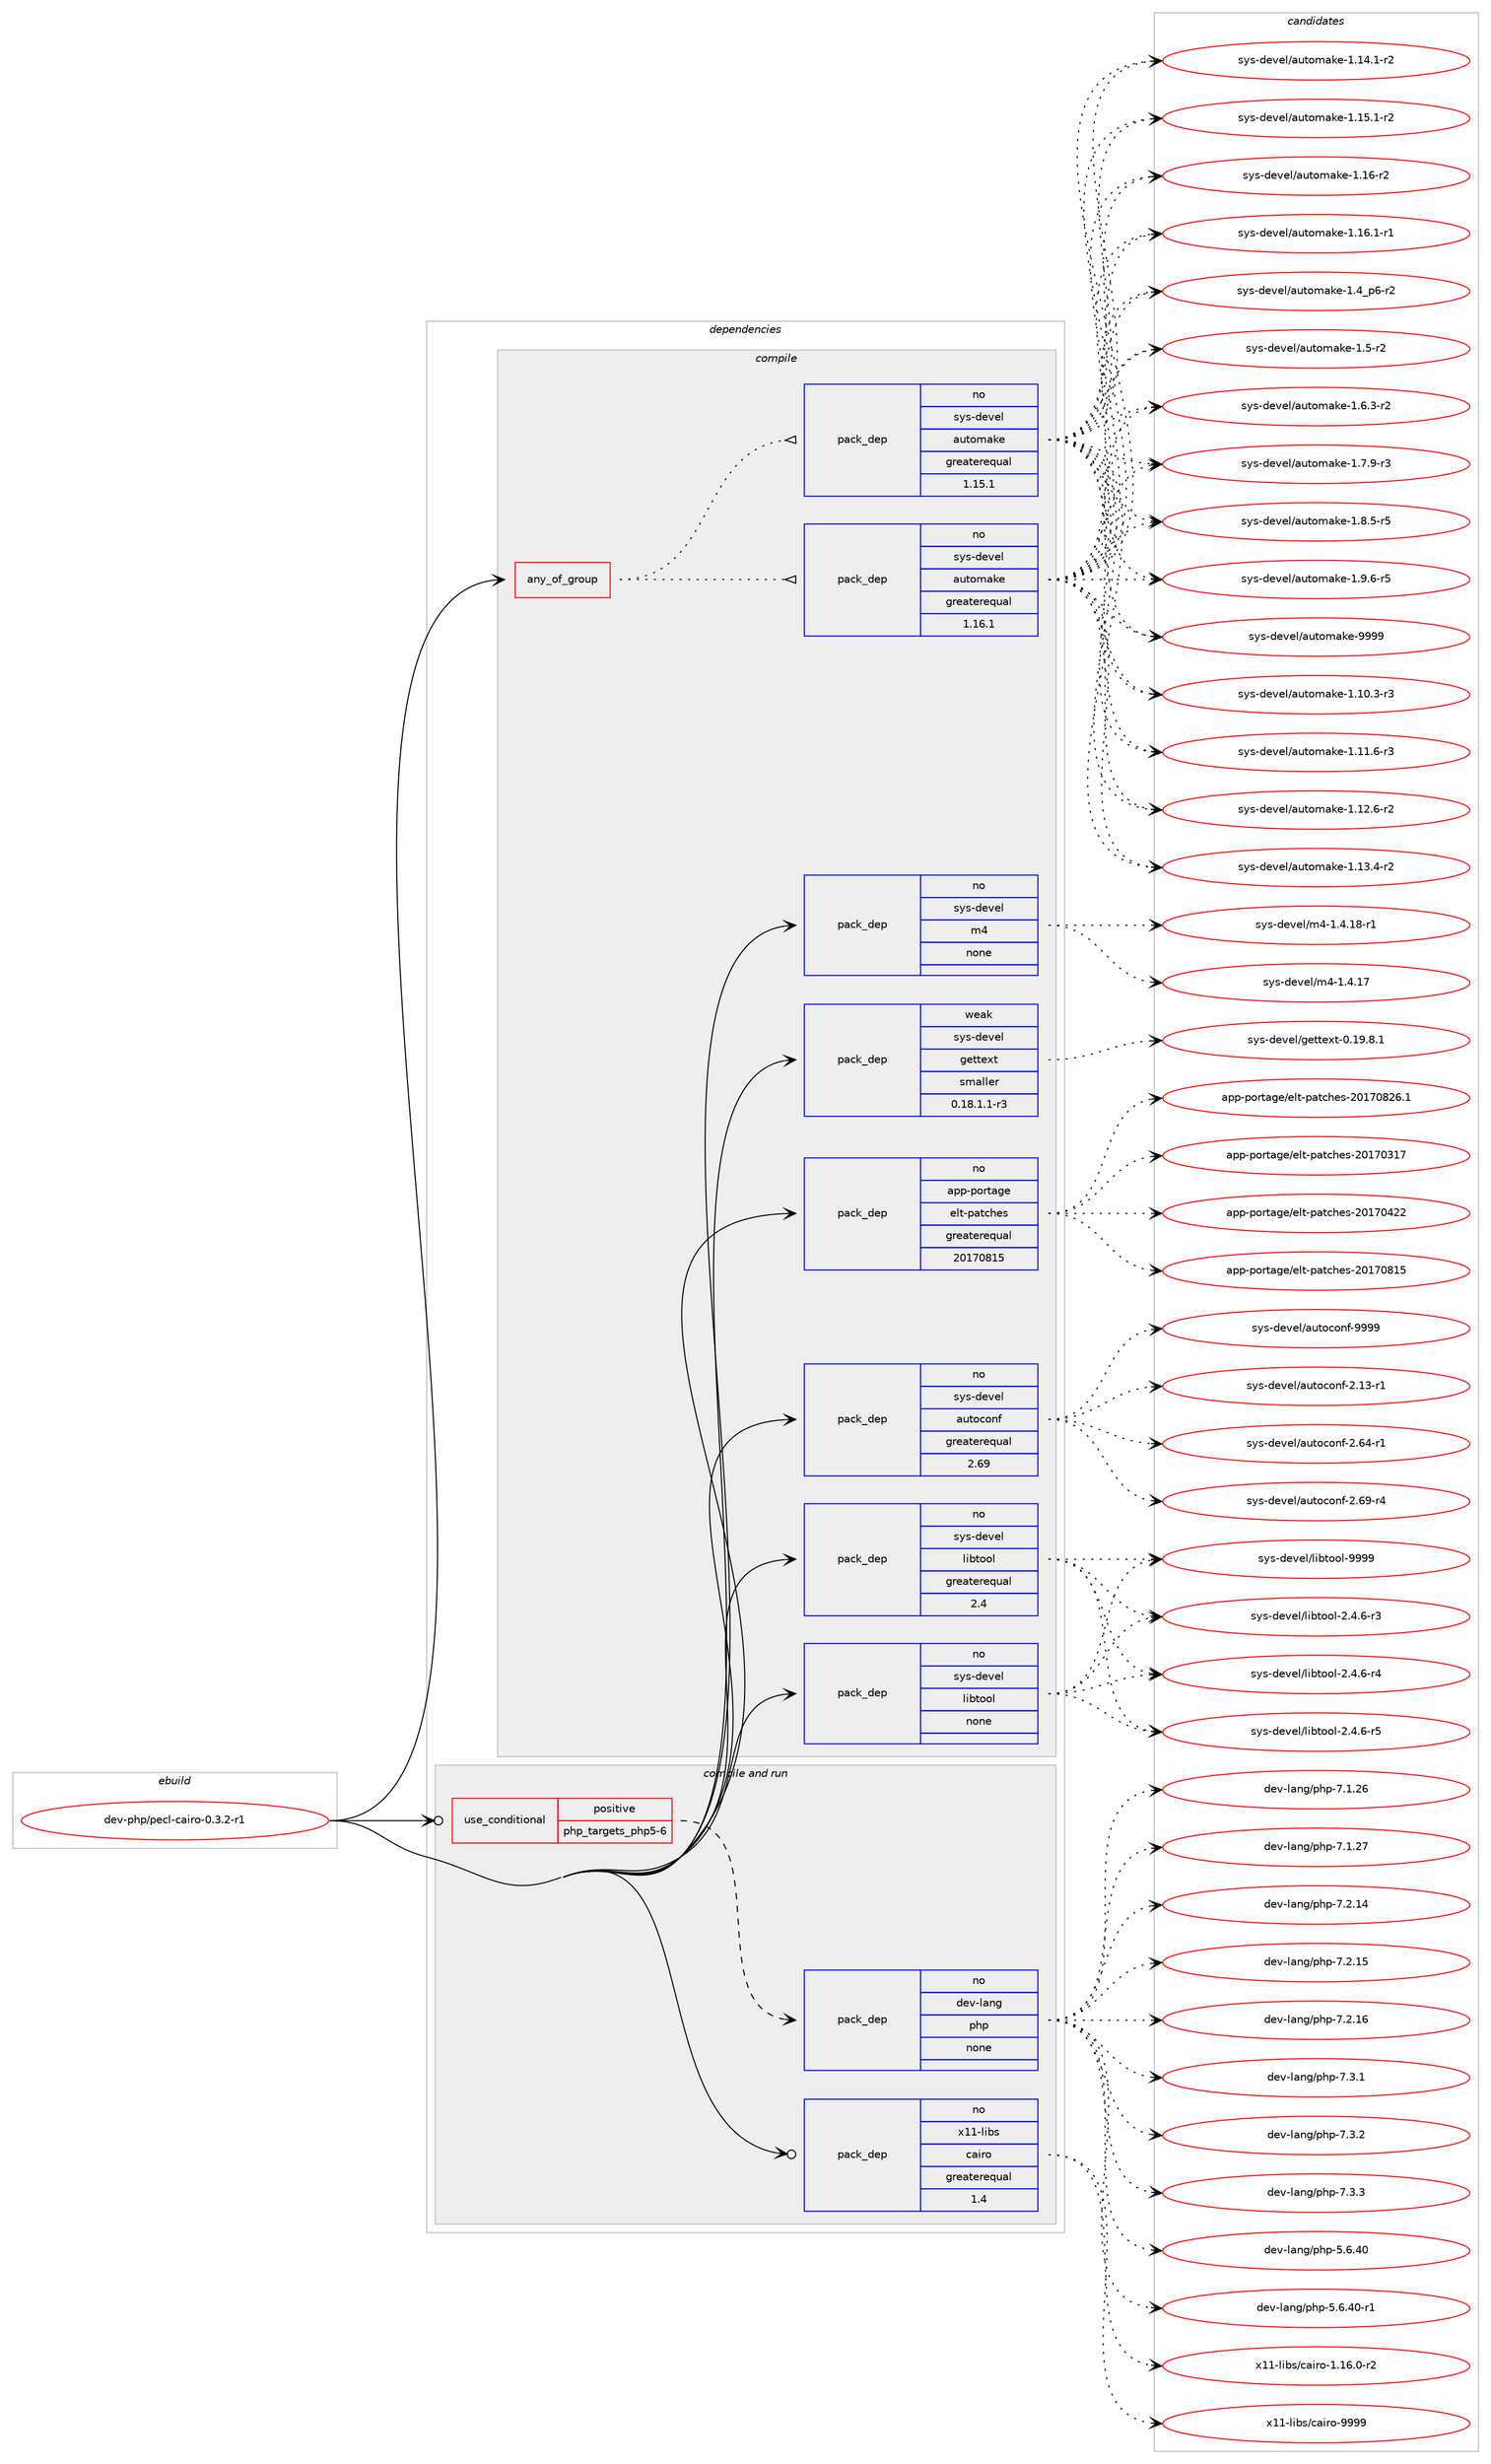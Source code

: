 digraph prolog {

# *************
# Graph options
# *************

newrank=true;
concentrate=true;
compound=true;
graph [rankdir=LR,fontname=Helvetica,fontsize=10,ranksep=1.5];#, ranksep=2.5, nodesep=0.2];
edge  [arrowhead=vee];
node  [fontname=Helvetica,fontsize=10];

# **********
# The ebuild
# **********

subgraph cluster_leftcol {
color=gray;
rank=same;
label=<<i>ebuild</i>>;
id [label="dev-php/pecl-cairo-0.3.2-r1", color=red, width=4, href="../dev-php/pecl-cairo-0.3.2-r1.svg"];
}

# ****************
# The dependencies
# ****************

subgraph cluster_midcol {
color=gray;
label=<<i>dependencies</i>>;
subgraph cluster_compile {
fillcolor="#eeeeee";
style=filled;
label=<<i>compile</i>>;
subgraph any22533 {
dependency1393406 [label=<<TABLE BORDER="0" CELLBORDER="1" CELLSPACING="0" CELLPADDING="4"><TR><TD CELLPADDING="10">any_of_group</TD></TR></TABLE>>, shape=none, color=red];subgraph pack1000895 {
dependency1393407 [label=<<TABLE BORDER="0" CELLBORDER="1" CELLSPACING="0" CELLPADDING="4" WIDTH="220"><TR><TD ROWSPAN="6" CELLPADDING="30">pack_dep</TD></TR><TR><TD WIDTH="110">no</TD></TR><TR><TD>sys-devel</TD></TR><TR><TD>automake</TD></TR><TR><TD>greaterequal</TD></TR><TR><TD>1.16.1</TD></TR></TABLE>>, shape=none, color=blue];
}
dependency1393406:e -> dependency1393407:w [weight=20,style="dotted",arrowhead="oinv"];
subgraph pack1000896 {
dependency1393408 [label=<<TABLE BORDER="0" CELLBORDER="1" CELLSPACING="0" CELLPADDING="4" WIDTH="220"><TR><TD ROWSPAN="6" CELLPADDING="30">pack_dep</TD></TR><TR><TD WIDTH="110">no</TD></TR><TR><TD>sys-devel</TD></TR><TR><TD>automake</TD></TR><TR><TD>greaterequal</TD></TR><TR><TD>1.15.1</TD></TR></TABLE>>, shape=none, color=blue];
}
dependency1393406:e -> dependency1393408:w [weight=20,style="dotted",arrowhead="oinv"];
}
id:e -> dependency1393406:w [weight=20,style="solid",arrowhead="vee"];
subgraph pack1000897 {
dependency1393409 [label=<<TABLE BORDER="0" CELLBORDER="1" CELLSPACING="0" CELLPADDING="4" WIDTH="220"><TR><TD ROWSPAN="6" CELLPADDING="30">pack_dep</TD></TR><TR><TD WIDTH="110">no</TD></TR><TR><TD>app-portage</TD></TR><TR><TD>elt-patches</TD></TR><TR><TD>greaterequal</TD></TR><TR><TD>20170815</TD></TR></TABLE>>, shape=none, color=blue];
}
id:e -> dependency1393409:w [weight=20,style="solid",arrowhead="vee"];
subgraph pack1000898 {
dependency1393410 [label=<<TABLE BORDER="0" CELLBORDER="1" CELLSPACING="0" CELLPADDING="4" WIDTH="220"><TR><TD ROWSPAN="6" CELLPADDING="30">pack_dep</TD></TR><TR><TD WIDTH="110">no</TD></TR><TR><TD>sys-devel</TD></TR><TR><TD>autoconf</TD></TR><TR><TD>greaterequal</TD></TR><TR><TD>2.69</TD></TR></TABLE>>, shape=none, color=blue];
}
id:e -> dependency1393410:w [weight=20,style="solid",arrowhead="vee"];
subgraph pack1000899 {
dependency1393411 [label=<<TABLE BORDER="0" CELLBORDER="1" CELLSPACING="0" CELLPADDING="4" WIDTH="220"><TR><TD ROWSPAN="6" CELLPADDING="30">pack_dep</TD></TR><TR><TD WIDTH="110">no</TD></TR><TR><TD>sys-devel</TD></TR><TR><TD>libtool</TD></TR><TR><TD>greaterequal</TD></TR><TR><TD>2.4</TD></TR></TABLE>>, shape=none, color=blue];
}
id:e -> dependency1393411:w [weight=20,style="solid",arrowhead="vee"];
subgraph pack1000900 {
dependency1393412 [label=<<TABLE BORDER="0" CELLBORDER="1" CELLSPACING="0" CELLPADDING="4" WIDTH="220"><TR><TD ROWSPAN="6" CELLPADDING="30">pack_dep</TD></TR><TR><TD WIDTH="110">no</TD></TR><TR><TD>sys-devel</TD></TR><TR><TD>libtool</TD></TR><TR><TD>none</TD></TR><TR><TD></TD></TR></TABLE>>, shape=none, color=blue];
}
id:e -> dependency1393412:w [weight=20,style="solid",arrowhead="vee"];
subgraph pack1000901 {
dependency1393413 [label=<<TABLE BORDER="0" CELLBORDER="1" CELLSPACING="0" CELLPADDING="4" WIDTH="220"><TR><TD ROWSPAN="6" CELLPADDING="30">pack_dep</TD></TR><TR><TD WIDTH="110">no</TD></TR><TR><TD>sys-devel</TD></TR><TR><TD>m4</TD></TR><TR><TD>none</TD></TR><TR><TD></TD></TR></TABLE>>, shape=none, color=blue];
}
id:e -> dependency1393413:w [weight=20,style="solid",arrowhead="vee"];
subgraph pack1000902 {
dependency1393414 [label=<<TABLE BORDER="0" CELLBORDER="1" CELLSPACING="0" CELLPADDING="4" WIDTH="220"><TR><TD ROWSPAN="6" CELLPADDING="30">pack_dep</TD></TR><TR><TD WIDTH="110">weak</TD></TR><TR><TD>sys-devel</TD></TR><TR><TD>gettext</TD></TR><TR><TD>smaller</TD></TR><TR><TD>0.18.1.1-r3</TD></TR></TABLE>>, shape=none, color=blue];
}
id:e -> dependency1393414:w [weight=20,style="solid",arrowhead="vee"];
}
subgraph cluster_compileandrun {
fillcolor="#eeeeee";
style=filled;
label=<<i>compile and run</i>>;
subgraph cond369413 {
dependency1393415 [label=<<TABLE BORDER="0" CELLBORDER="1" CELLSPACING="0" CELLPADDING="4"><TR><TD ROWSPAN="3" CELLPADDING="10">use_conditional</TD></TR><TR><TD>positive</TD></TR><TR><TD>php_targets_php5-6</TD></TR></TABLE>>, shape=none, color=red];
subgraph pack1000903 {
dependency1393416 [label=<<TABLE BORDER="0" CELLBORDER="1" CELLSPACING="0" CELLPADDING="4" WIDTH="220"><TR><TD ROWSPAN="6" CELLPADDING="30">pack_dep</TD></TR><TR><TD WIDTH="110">no</TD></TR><TR><TD>dev-lang</TD></TR><TR><TD>php</TD></TR><TR><TD>none</TD></TR><TR><TD></TD></TR></TABLE>>, shape=none, color=blue];
}
dependency1393415:e -> dependency1393416:w [weight=20,style="dashed",arrowhead="vee"];
}
id:e -> dependency1393415:w [weight=20,style="solid",arrowhead="odotvee"];
subgraph pack1000904 {
dependency1393417 [label=<<TABLE BORDER="0" CELLBORDER="1" CELLSPACING="0" CELLPADDING="4" WIDTH="220"><TR><TD ROWSPAN="6" CELLPADDING="30">pack_dep</TD></TR><TR><TD WIDTH="110">no</TD></TR><TR><TD>x11-libs</TD></TR><TR><TD>cairo</TD></TR><TR><TD>greaterequal</TD></TR><TR><TD>1.4</TD></TR></TABLE>>, shape=none, color=blue];
}
id:e -> dependency1393417:w [weight=20,style="solid",arrowhead="odotvee"];
}
subgraph cluster_run {
fillcolor="#eeeeee";
style=filled;
label=<<i>run</i>>;
}
}

# **************
# The candidates
# **************

subgraph cluster_choices {
rank=same;
color=gray;
label=<<i>candidates</i>>;

subgraph choice1000895 {
color=black;
nodesep=1;
choice11512111545100101118101108479711711611110997107101454946494846514511451 [label="sys-devel/automake-1.10.3-r3", color=red, width=4,href="../sys-devel/automake-1.10.3-r3.svg"];
choice11512111545100101118101108479711711611110997107101454946494946544511451 [label="sys-devel/automake-1.11.6-r3", color=red, width=4,href="../sys-devel/automake-1.11.6-r3.svg"];
choice11512111545100101118101108479711711611110997107101454946495046544511450 [label="sys-devel/automake-1.12.6-r2", color=red, width=4,href="../sys-devel/automake-1.12.6-r2.svg"];
choice11512111545100101118101108479711711611110997107101454946495146524511450 [label="sys-devel/automake-1.13.4-r2", color=red, width=4,href="../sys-devel/automake-1.13.4-r2.svg"];
choice11512111545100101118101108479711711611110997107101454946495246494511450 [label="sys-devel/automake-1.14.1-r2", color=red, width=4,href="../sys-devel/automake-1.14.1-r2.svg"];
choice11512111545100101118101108479711711611110997107101454946495346494511450 [label="sys-devel/automake-1.15.1-r2", color=red, width=4,href="../sys-devel/automake-1.15.1-r2.svg"];
choice1151211154510010111810110847971171161111099710710145494649544511450 [label="sys-devel/automake-1.16-r2", color=red, width=4,href="../sys-devel/automake-1.16-r2.svg"];
choice11512111545100101118101108479711711611110997107101454946495446494511449 [label="sys-devel/automake-1.16.1-r1", color=red, width=4,href="../sys-devel/automake-1.16.1-r1.svg"];
choice115121115451001011181011084797117116111109971071014549465295112544511450 [label="sys-devel/automake-1.4_p6-r2", color=red, width=4,href="../sys-devel/automake-1.4_p6-r2.svg"];
choice11512111545100101118101108479711711611110997107101454946534511450 [label="sys-devel/automake-1.5-r2", color=red, width=4,href="../sys-devel/automake-1.5-r2.svg"];
choice115121115451001011181011084797117116111109971071014549465446514511450 [label="sys-devel/automake-1.6.3-r2", color=red, width=4,href="../sys-devel/automake-1.6.3-r2.svg"];
choice115121115451001011181011084797117116111109971071014549465546574511451 [label="sys-devel/automake-1.7.9-r3", color=red, width=4,href="../sys-devel/automake-1.7.9-r3.svg"];
choice115121115451001011181011084797117116111109971071014549465646534511453 [label="sys-devel/automake-1.8.5-r5", color=red, width=4,href="../sys-devel/automake-1.8.5-r5.svg"];
choice115121115451001011181011084797117116111109971071014549465746544511453 [label="sys-devel/automake-1.9.6-r5", color=red, width=4,href="../sys-devel/automake-1.9.6-r5.svg"];
choice115121115451001011181011084797117116111109971071014557575757 [label="sys-devel/automake-9999", color=red, width=4,href="../sys-devel/automake-9999.svg"];
dependency1393407:e -> choice11512111545100101118101108479711711611110997107101454946494846514511451:w [style=dotted,weight="100"];
dependency1393407:e -> choice11512111545100101118101108479711711611110997107101454946494946544511451:w [style=dotted,weight="100"];
dependency1393407:e -> choice11512111545100101118101108479711711611110997107101454946495046544511450:w [style=dotted,weight="100"];
dependency1393407:e -> choice11512111545100101118101108479711711611110997107101454946495146524511450:w [style=dotted,weight="100"];
dependency1393407:e -> choice11512111545100101118101108479711711611110997107101454946495246494511450:w [style=dotted,weight="100"];
dependency1393407:e -> choice11512111545100101118101108479711711611110997107101454946495346494511450:w [style=dotted,weight="100"];
dependency1393407:e -> choice1151211154510010111810110847971171161111099710710145494649544511450:w [style=dotted,weight="100"];
dependency1393407:e -> choice11512111545100101118101108479711711611110997107101454946495446494511449:w [style=dotted,weight="100"];
dependency1393407:e -> choice115121115451001011181011084797117116111109971071014549465295112544511450:w [style=dotted,weight="100"];
dependency1393407:e -> choice11512111545100101118101108479711711611110997107101454946534511450:w [style=dotted,weight="100"];
dependency1393407:e -> choice115121115451001011181011084797117116111109971071014549465446514511450:w [style=dotted,weight="100"];
dependency1393407:e -> choice115121115451001011181011084797117116111109971071014549465546574511451:w [style=dotted,weight="100"];
dependency1393407:e -> choice115121115451001011181011084797117116111109971071014549465646534511453:w [style=dotted,weight="100"];
dependency1393407:e -> choice115121115451001011181011084797117116111109971071014549465746544511453:w [style=dotted,weight="100"];
dependency1393407:e -> choice115121115451001011181011084797117116111109971071014557575757:w [style=dotted,weight="100"];
}
subgraph choice1000896 {
color=black;
nodesep=1;
choice11512111545100101118101108479711711611110997107101454946494846514511451 [label="sys-devel/automake-1.10.3-r3", color=red, width=4,href="../sys-devel/automake-1.10.3-r3.svg"];
choice11512111545100101118101108479711711611110997107101454946494946544511451 [label="sys-devel/automake-1.11.6-r3", color=red, width=4,href="../sys-devel/automake-1.11.6-r3.svg"];
choice11512111545100101118101108479711711611110997107101454946495046544511450 [label="sys-devel/automake-1.12.6-r2", color=red, width=4,href="../sys-devel/automake-1.12.6-r2.svg"];
choice11512111545100101118101108479711711611110997107101454946495146524511450 [label="sys-devel/automake-1.13.4-r2", color=red, width=4,href="../sys-devel/automake-1.13.4-r2.svg"];
choice11512111545100101118101108479711711611110997107101454946495246494511450 [label="sys-devel/automake-1.14.1-r2", color=red, width=4,href="../sys-devel/automake-1.14.1-r2.svg"];
choice11512111545100101118101108479711711611110997107101454946495346494511450 [label="sys-devel/automake-1.15.1-r2", color=red, width=4,href="../sys-devel/automake-1.15.1-r2.svg"];
choice1151211154510010111810110847971171161111099710710145494649544511450 [label="sys-devel/automake-1.16-r2", color=red, width=4,href="../sys-devel/automake-1.16-r2.svg"];
choice11512111545100101118101108479711711611110997107101454946495446494511449 [label="sys-devel/automake-1.16.1-r1", color=red, width=4,href="../sys-devel/automake-1.16.1-r1.svg"];
choice115121115451001011181011084797117116111109971071014549465295112544511450 [label="sys-devel/automake-1.4_p6-r2", color=red, width=4,href="../sys-devel/automake-1.4_p6-r2.svg"];
choice11512111545100101118101108479711711611110997107101454946534511450 [label="sys-devel/automake-1.5-r2", color=red, width=4,href="../sys-devel/automake-1.5-r2.svg"];
choice115121115451001011181011084797117116111109971071014549465446514511450 [label="sys-devel/automake-1.6.3-r2", color=red, width=4,href="../sys-devel/automake-1.6.3-r2.svg"];
choice115121115451001011181011084797117116111109971071014549465546574511451 [label="sys-devel/automake-1.7.9-r3", color=red, width=4,href="../sys-devel/automake-1.7.9-r3.svg"];
choice115121115451001011181011084797117116111109971071014549465646534511453 [label="sys-devel/automake-1.8.5-r5", color=red, width=4,href="../sys-devel/automake-1.8.5-r5.svg"];
choice115121115451001011181011084797117116111109971071014549465746544511453 [label="sys-devel/automake-1.9.6-r5", color=red, width=4,href="../sys-devel/automake-1.9.6-r5.svg"];
choice115121115451001011181011084797117116111109971071014557575757 [label="sys-devel/automake-9999", color=red, width=4,href="../sys-devel/automake-9999.svg"];
dependency1393408:e -> choice11512111545100101118101108479711711611110997107101454946494846514511451:w [style=dotted,weight="100"];
dependency1393408:e -> choice11512111545100101118101108479711711611110997107101454946494946544511451:w [style=dotted,weight="100"];
dependency1393408:e -> choice11512111545100101118101108479711711611110997107101454946495046544511450:w [style=dotted,weight="100"];
dependency1393408:e -> choice11512111545100101118101108479711711611110997107101454946495146524511450:w [style=dotted,weight="100"];
dependency1393408:e -> choice11512111545100101118101108479711711611110997107101454946495246494511450:w [style=dotted,weight="100"];
dependency1393408:e -> choice11512111545100101118101108479711711611110997107101454946495346494511450:w [style=dotted,weight="100"];
dependency1393408:e -> choice1151211154510010111810110847971171161111099710710145494649544511450:w [style=dotted,weight="100"];
dependency1393408:e -> choice11512111545100101118101108479711711611110997107101454946495446494511449:w [style=dotted,weight="100"];
dependency1393408:e -> choice115121115451001011181011084797117116111109971071014549465295112544511450:w [style=dotted,weight="100"];
dependency1393408:e -> choice11512111545100101118101108479711711611110997107101454946534511450:w [style=dotted,weight="100"];
dependency1393408:e -> choice115121115451001011181011084797117116111109971071014549465446514511450:w [style=dotted,weight="100"];
dependency1393408:e -> choice115121115451001011181011084797117116111109971071014549465546574511451:w [style=dotted,weight="100"];
dependency1393408:e -> choice115121115451001011181011084797117116111109971071014549465646534511453:w [style=dotted,weight="100"];
dependency1393408:e -> choice115121115451001011181011084797117116111109971071014549465746544511453:w [style=dotted,weight="100"];
dependency1393408:e -> choice115121115451001011181011084797117116111109971071014557575757:w [style=dotted,weight="100"];
}
subgraph choice1000897 {
color=black;
nodesep=1;
choice97112112451121111141169710310147101108116451129711699104101115455048495548514955 [label="app-portage/elt-patches-20170317", color=red, width=4,href="../app-portage/elt-patches-20170317.svg"];
choice97112112451121111141169710310147101108116451129711699104101115455048495548525050 [label="app-portage/elt-patches-20170422", color=red, width=4,href="../app-portage/elt-patches-20170422.svg"];
choice97112112451121111141169710310147101108116451129711699104101115455048495548564953 [label="app-portage/elt-patches-20170815", color=red, width=4,href="../app-portage/elt-patches-20170815.svg"];
choice971121124511211111411697103101471011081164511297116991041011154550484955485650544649 [label="app-portage/elt-patches-20170826.1", color=red, width=4,href="../app-portage/elt-patches-20170826.1.svg"];
dependency1393409:e -> choice97112112451121111141169710310147101108116451129711699104101115455048495548514955:w [style=dotted,weight="100"];
dependency1393409:e -> choice97112112451121111141169710310147101108116451129711699104101115455048495548525050:w [style=dotted,weight="100"];
dependency1393409:e -> choice97112112451121111141169710310147101108116451129711699104101115455048495548564953:w [style=dotted,weight="100"];
dependency1393409:e -> choice971121124511211111411697103101471011081164511297116991041011154550484955485650544649:w [style=dotted,weight="100"];
}
subgraph choice1000898 {
color=black;
nodesep=1;
choice1151211154510010111810110847971171161119911111010245504649514511449 [label="sys-devel/autoconf-2.13-r1", color=red, width=4,href="../sys-devel/autoconf-2.13-r1.svg"];
choice1151211154510010111810110847971171161119911111010245504654524511449 [label="sys-devel/autoconf-2.64-r1", color=red, width=4,href="../sys-devel/autoconf-2.64-r1.svg"];
choice1151211154510010111810110847971171161119911111010245504654574511452 [label="sys-devel/autoconf-2.69-r4", color=red, width=4,href="../sys-devel/autoconf-2.69-r4.svg"];
choice115121115451001011181011084797117116111991111101024557575757 [label="sys-devel/autoconf-9999", color=red, width=4,href="../sys-devel/autoconf-9999.svg"];
dependency1393410:e -> choice1151211154510010111810110847971171161119911111010245504649514511449:w [style=dotted,weight="100"];
dependency1393410:e -> choice1151211154510010111810110847971171161119911111010245504654524511449:w [style=dotted,weight="100"];
dependency1393410:e -> choice1151211154510010111810110847971171161119911111010245504654574511452:w [style=dotted,weight="100"];
dependency1393410:e -> choice115121115451001011181011084797117116111991111101024557575757:w [style=dotted,weight="100"];
}
subgraph choice1000899 {
color=black;
nodesep=1;
choice1151211154510010111810110847108105981161111111084550465246544511451 [label="sys-devel/libtool-2.4.6-r3", color=red, width=4,href="../sys-devel/libtool-2.4.6-r3.svg"];
choice1151211154510010111810110847108105981161111111084550465246544511452 [label="sys-devel/libtool-2.4.6-r4", color=red, width=4,href="../sys-devel/libtool-2.4.6-r4.svg"];
choice1151211154510010111810110847108105981161111111084550465246544511453 [label="sys-devel/libtool-2.4.6-r5", color=red, width=4,href="../sys-devel/libtool-2.4.6-r5.svg"];
choice1151211154510010111810110847108105981161111111084557575757 [label="sys-devel/libtool-9999", color=red, width=4,href="../sys-devel/libtool-9999.svg"];
dependency1393411:e -> choice1151211154510010111810110847108105981161111111084550465246544511451:w [style=dotted,weight="100"];
dependency1393411:e -> choice1151211154510010111810110847108105981161111111084550465246544511452:w [style=dotted,weight="100"];
dependency1393411:e -> choice1151211154510010111810110847108105981161111111084550465246544511453:w [style=dotted,weight="100"];
dependency1393411:e -> choice1151211154510010111810110847108105981161111111084557575757:w [style=dotted,weight="100"];
}
subgraph choice1000900 {
color=black;
nodesep=1;
choice1151211154510010111810110847108105981161111111084550465246544511451 [label="sys-devel/libtool-2.4.6-r3", color=red, width=4,href="../sys-devel/libtool-2.4.6-r3.svg"];
choice1151211154510010111810110847108105981161111111084550465246544511452 [label="sys-devel/libtool-2.4.6-r4", color=red, width=4,href="../sys-devel/libtool-2.4.6-r4.svg"];
choice1151211154510010111810110847108105981161111111084550465246544511453 [label="sys-devel/libtool-2.4.6-r5", color=red, width=4,href="../sys-devel/libtool-2.4.6-r5.svg"];
choice1151211154510010111810110847108105981161111111084557575757 [label="sys-devel/libtool-9999", color=red, width=4,href="../sys-devel/libtool-9999.svg"];
dependency1393412:e -> choice1151211154510010111810110847108105981161111111084550465246544511451:w [style=dotted,weight="100"];
dependency1393412:e -> choice1151211154510010111810110847108105981161111111084550465246544511452:w [style=dotted,weight="100"];
dependency1393412:e -> choice1151211154510010111810110847108105981161111111084550465246544511453:w [style=dotted,weight="100"];
dependency1393412:e -> choice1151211154510010111810110847108105981161111111084557575757:w [style=dotted,weight="100"];
}
subgraph choice1000901 {
color=black;
nodesep=1;
choice11512111545100101118101108471095245494652464955 [label="sys-devel/m4-1.4.17", color=red, width=4,href="../sys-devel/m4-1.4.17.svg"];
choice115121115451001011181011084710952454946524649564511449 [label="sys-devel/m4-1.4.18-r1", color=red, width=4,href="../sys-devel/m4-1.4.18-r1.svg"];
dependency1393413:e -> choice11512111545100101118101108471095245494652464955:w [style=dotted,weight="100"];
dependency1393413:e -> choice115121115451001011181011084710952454946524649564511449:w [style=dotted,weight="100"];
}
subgraph choice1000902 {
color=black;
nodesep=1;
choice1151211154510010111810110847103101116116101120116454846495746564649 [label="sys-devel/gettext-0.19.8.1", color=red, width=4,href="../sys-devel/gettext-0.19.8.1.svg"];
dependency1393414:e -> choice1151211154510010111810110847103101116116101120116454846495746564649:w [style=dotted,weight="100"];
}
subgraph choice1000903 {
color=black;
nodesep=1;
choice10010111845108971101034711210411245534654465248 [label="dev-lang/php-5.6.40", color=red, width=4,href="../dev-lang/php-5.6.40.svg"];
choice100101118451089711010347112104112455346544652484511449 [label="dev-lang/php-5.6.40-r1", color=red, width=4,href="../dev-lang/php-5.6.40-r1.svg"];
choice10010111845108971101034711210411245554649465054 [label="dev-lang/php-7.1.26", color=red, width=4,href="../dev-lang/php-7.1.26.svg"];
choice10010111845108971101034711210411245554649465055 [label="dev-lang/php-7.1.27", color=red, width=4,href="../dev-lang/php-7.1.27.svg"];
choice10010111845108971101034711210411245554650464952 [label="dev-lang/php-7.2.14", color=red, width=4,href="../dev-lang/php-7.2.14.svg"];
choice10010111845108971101034711210411245554650464953 [label="dev-lang/php-7.2.15", color=red, width=4,href="../dev-lang/php-7.2.15.svg"];
choice10010111845108971101034711210411245554650464954 [label="dev-lang/php-7.2.16", color=red, width=4,href="../dev-lang/php-7.2.16.svg"];
choice100101118451089711010347112104112455546514649 [label="dev-lang/php-7.3.1", color=red, width=4,href="../dev-lang/php-7.3.1.svg"];
choice100101118451089711010347112104112455546514650 [label="dev-lang/php-7.3.2", color=red, width=4,href="../dev-lang/php-7.3.2.svg"];
choice100101118451089711010347112104112455546514651 [label="dev-lang/php-7.3.3", color=red, width=4,href="../dev-lang/php-7.3.3.svg"];
dependency1393416:e -> choice10010111845108971101034711210411245534654465248:w [style=dotted,weight="100"];
dependency1393416:e -> choice100101118451089711010347112104112455346544652484511449:w [style=dotted,weight="100"];
dependency1393416:e -> choice10010111845108971101034711210411245554649465054:w [style=dotted,weight="100"];
dependency1393416:e -> choice10010111845108971101034711210411245554649465055:w [style=dotted,weight="100"];
dependency1393416:e -> choice10010111845108971101034711210411245554650464952:w [style=dotted,weight="100"];
dependency1393416:e -> choice10010111845108971101034711210411245554650464953:w [style=dotted,weight="100"];
dependency1393416:e -> choice10010111845108971101034711210411245554650464954:w [style=dotted,weight="100"];
dependency1393416:e -> choice100101118451089711010347112104112455546514649:w [style=dotted,weight="100"];
dependency1393416:e -> choice100101118451089711010347112104112455546514650:w [style=dotted,weight="100"];
dependency1393416:e -> choice100101118451089711010347112104112455546514651:w [style=dotted,weight="100"];
}
subgraph choice1000904 {
color=black;
nodesep=1;
choice12049494510810598115479997105114111454946495446484511450 [label="x11-libs/cairo-1.16.0-r2", color=red, width=4,href="../x11-libs/cairo-1.16.0-r2.svg"];
choice120494945108105981154799971051141114557575757 [label="x11-libs/cairo-9999", color=red, width=4,href="../x11-libs/cairo-9999.svg"];
dependency1393417:e -> choice12049494510810598115479997105114111454946495446484511450:w [style=dotted,weight="100"];
dependency1393417:e -> choice120494945108105981154799971051141114557575757:w [style=dotted,weight="100"];
}
}

}
